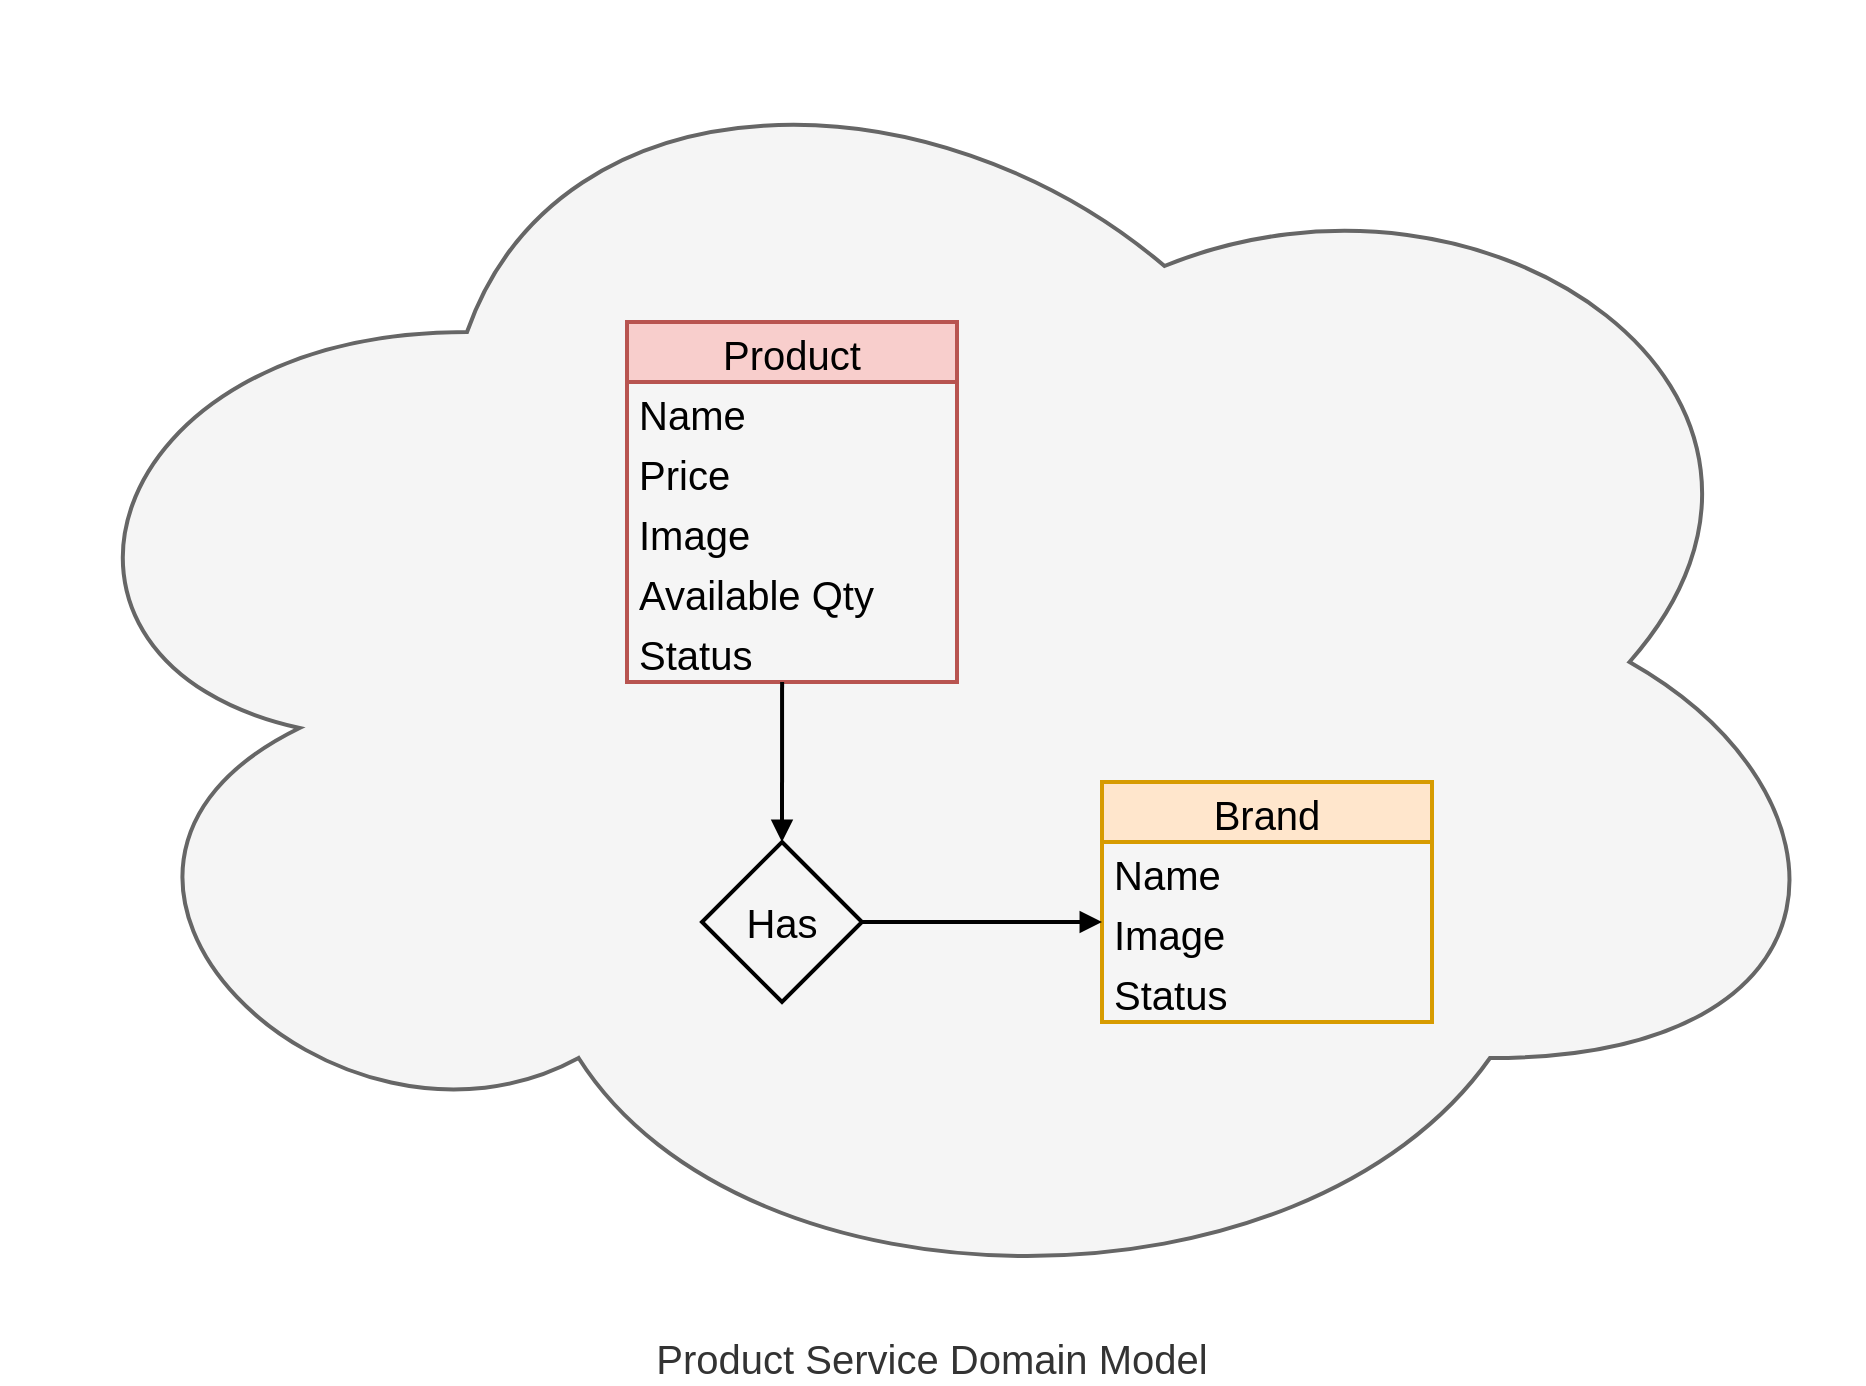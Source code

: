 <mxfile>
    <diagram id="R2lEEEUBdFMjLlhIrx00" name="Page-1">
        <mxGraphModel dx="922" dy="858" grid="1" gridSize="10" guides="1" tooltips="1" connect="1" arrows="1" fold="1" page="1" pageScale="1" pageWidth="850" pageHeight="1100" math="0" shadow="0" extFonts="Permanent Marker^https://fonts.googleapis.com/css?family=Permanent+Marker">
            <root>
                <mxCell id="0"/>
                <mxCell id="1" parent="0"/>
                <mxCell id="87" value="Product Service Domain Model" style="ellipse;shape=cloud;whiteSpace=wrap;html=1;fillColor=#f5f5f5;fontColor=#333333;strokeColor=#666666;strokeWidth=2;labelPosition=center;verticalLabelPosition=bottom;align=center;verticalAlign=top;fontSize=20;" parent="1" vertex="1">
                    <mxGeometry x="210" width="930" height="660" as="geometry"/>
                </mxCell>
                <mxCell id="88" value="Product" style="swimlane;fontStyle=0;childLayout=stackLayout;horizontal=1;startSize=30;horizontalStack=0;resizeParent=1;resizeParentMax=0;resizeLast=0;collapsible=1;marginBottom=0;fillColor=#f8cecc;strokeColor=#b85450;fontSize=20;strokeWidth=2;" vertex="1" parent="1">
                    <mxGeometry x="522.5" y="160" width="165" height="180" as="geometry"/>
                </mxCell>
                <mxCell id="89" value="Name" style="text;strokeColor=none;fillColor=none;align=left;verticalAlign=middle;spacingLeft=4;spacingRight=4;overflow=hidden;points=[[0,0.5],[1,0.5]];portConstraint=eastwest;rotatable=0;fontSize=20;strokeWidth=2;" vertex="1" parent="88">
                    <mxGeometry y="30" width="165" height="30" as="geometry"/>
                </mxCell>
                <mxCell id="90" value="Price" style="text;strokeColor=none;fillColor=none;align=left;verticalAlign=middle;spacingLeft=4;spacingRight=4;overflow=hidden;points=[[0,0.5],[1,0.5]];portConstraint=eastwest;rotatable=0;fontSize=20;strokeWidth=2;" vertex="1" parent="88">
                    <mxGeometry y="60" width="165" height="30" as="geometry"/>
                </mxCell>
                <mxCell id="91" value="Image" style="text;strokeColor=none;fillColor=none;align=left;verticalAlign=middle;spacingLeft=4;spacingRight=4;overflow=hidden;points=[[0,0.5],[1,0.5]];portConstraint=eastwest;rotatable=0;fontSize=20;strokeWidth=2;" vertex="1" parent="88">
                    <mxGeometry y="90" width="165" height="30" as="geometry"/>
                </mxCell>
                <mxCell id="93" value="Available Qty" style="text;strokeColor=none;fillColor=none;align=left;verticalAlign=middle;spacingLeft=4;spacingRight=4;overflow=hidden;points=[[0,0.5],[1,0.5]];portConstraint=eastwest;rotatable=0;fontSize=20;strokeWidth=2;" vertex="1" parent="88">
                    <mxGeometry y="120" width="165" height="30" as="geometry"/>
                </mxCell>
                <mxCell id="100" value="Status" style="text;strokeColor=none;fillColor=none;align=left;verticalAlign=middle;spacingLeft=4;spacingRight=4;overflow=hidden;points=[[0,0.5],[1,0.5]];portConstraint=eastwest;rotatable=0;fontSize=20;strokeWidth=2;" vertex="1" parent="88">
                    <mxGeometry y="150" width="165" height="30" as="geometry"/>
                </mxCell>
                <mxCell id="94" value="Brand" style="swimlane;fontStyle=0;childLayout=stackLayout;horizontal=1;startSize=30;horizontalStack=0;resizeParent=1;resizeParentMax=0;resizeLast=0;collapsible=1;marginBottom=0;fillColor=#ffe6cc;strokeColor=#d79b00;fontSize=20;strokeWidth=2;" vertex="1" parent="1">
                    <mxGeometry x="760" y="390" width="165" height="120" as="geometry"/>
                </mxCell>
                <mxCell id="95" value="Name" style="text;strokeColor=none;fillColor=none;align=left;verticalAlign=middle;spacingLeft=4;spacingRight=4;overflow=hidden;points=[[0,0.5],[1,0.5]];portConstraint=eastwest;rotatable=0;fontSize=20;strokeWidth=2;" vertex="1" parent="94">
                    <mxGeometry y="30" width="165" height="30" as="geometry"/>
                </mxCell>
                <mxCell id="99" value="Image" style="text;strokeColor=none;fillColor=none;align=left;verticalAlign=middle;spacingLeft=4;spacingRight=4;overflow=hidden;points=[[0,0.5],[1,0.5]];portConstraint=eastwest;rotatable=0;fontSize=20;strokeWidth=2;" vertex="1" parent="94">
                    <mxGeometry y="60" width="165" height="30" as="geometry"/>
                </mxCell>
                <mxCell id="101" value="Status" style="text;strokeColor=none;fillColor=none;align=left;verticalAlign=middle;spacingLeft=4;spacingRight=4;overflow=hidden;points=[[0,0.5],[1,0.5]];portConstraint=eastwest;rotatable=0;fontSize=20;strokeWidth=2;" vertex="1" parent="94">
                    <mxGeometry y="90" width="165" height="30" as="geometry"/>
                </mxCell>
                <mxCell id="102" value="Has" style="rhombus;whiteSpace=wrap;html=1;fontSize=20;fillColor=none;strokeWidth=2;" vertex="1" parent="1">
                    <mxGeometry x="560" y="420" width="80" height="80" as="geometry"/>
                </mxCell>
                <mxCell id="109" style="edgeStyle=none;html=1;exitX=0.47;exitY=1;exitDx=0;exitDy=0;entryX=0.5;entryY=0;entryDx=0;entryDy=0;fontSize=20;exitPerimeter=0;endArrow=block;endFill=1;strokeWidth=2;" edge="1" parent="1" source="100" target="102">
                    <mxGeometry relative="1" as="geometry"/>
                </mxCell>
                <mxCell id="110" style="edgeStyle=none;html=1;exitX=1;exitY=0.5;exitDx=0;exitDy=0;fontSize=20;endArrow=block;endFill=1;strokeWidth=2;" edge="1" parent="1" source="102">
                    <mxGeometry relative="1" as="geometry">
                        <mxPoint x="610.05" y="370" as="sourcePoint"/>
                        <mxPoint x="760" y="460" as="targetPoint"/>
                    </mxGeometry>
                </mxCell>
            </root>
        </mxGraphModel>
    </diagram>
</mxfile>